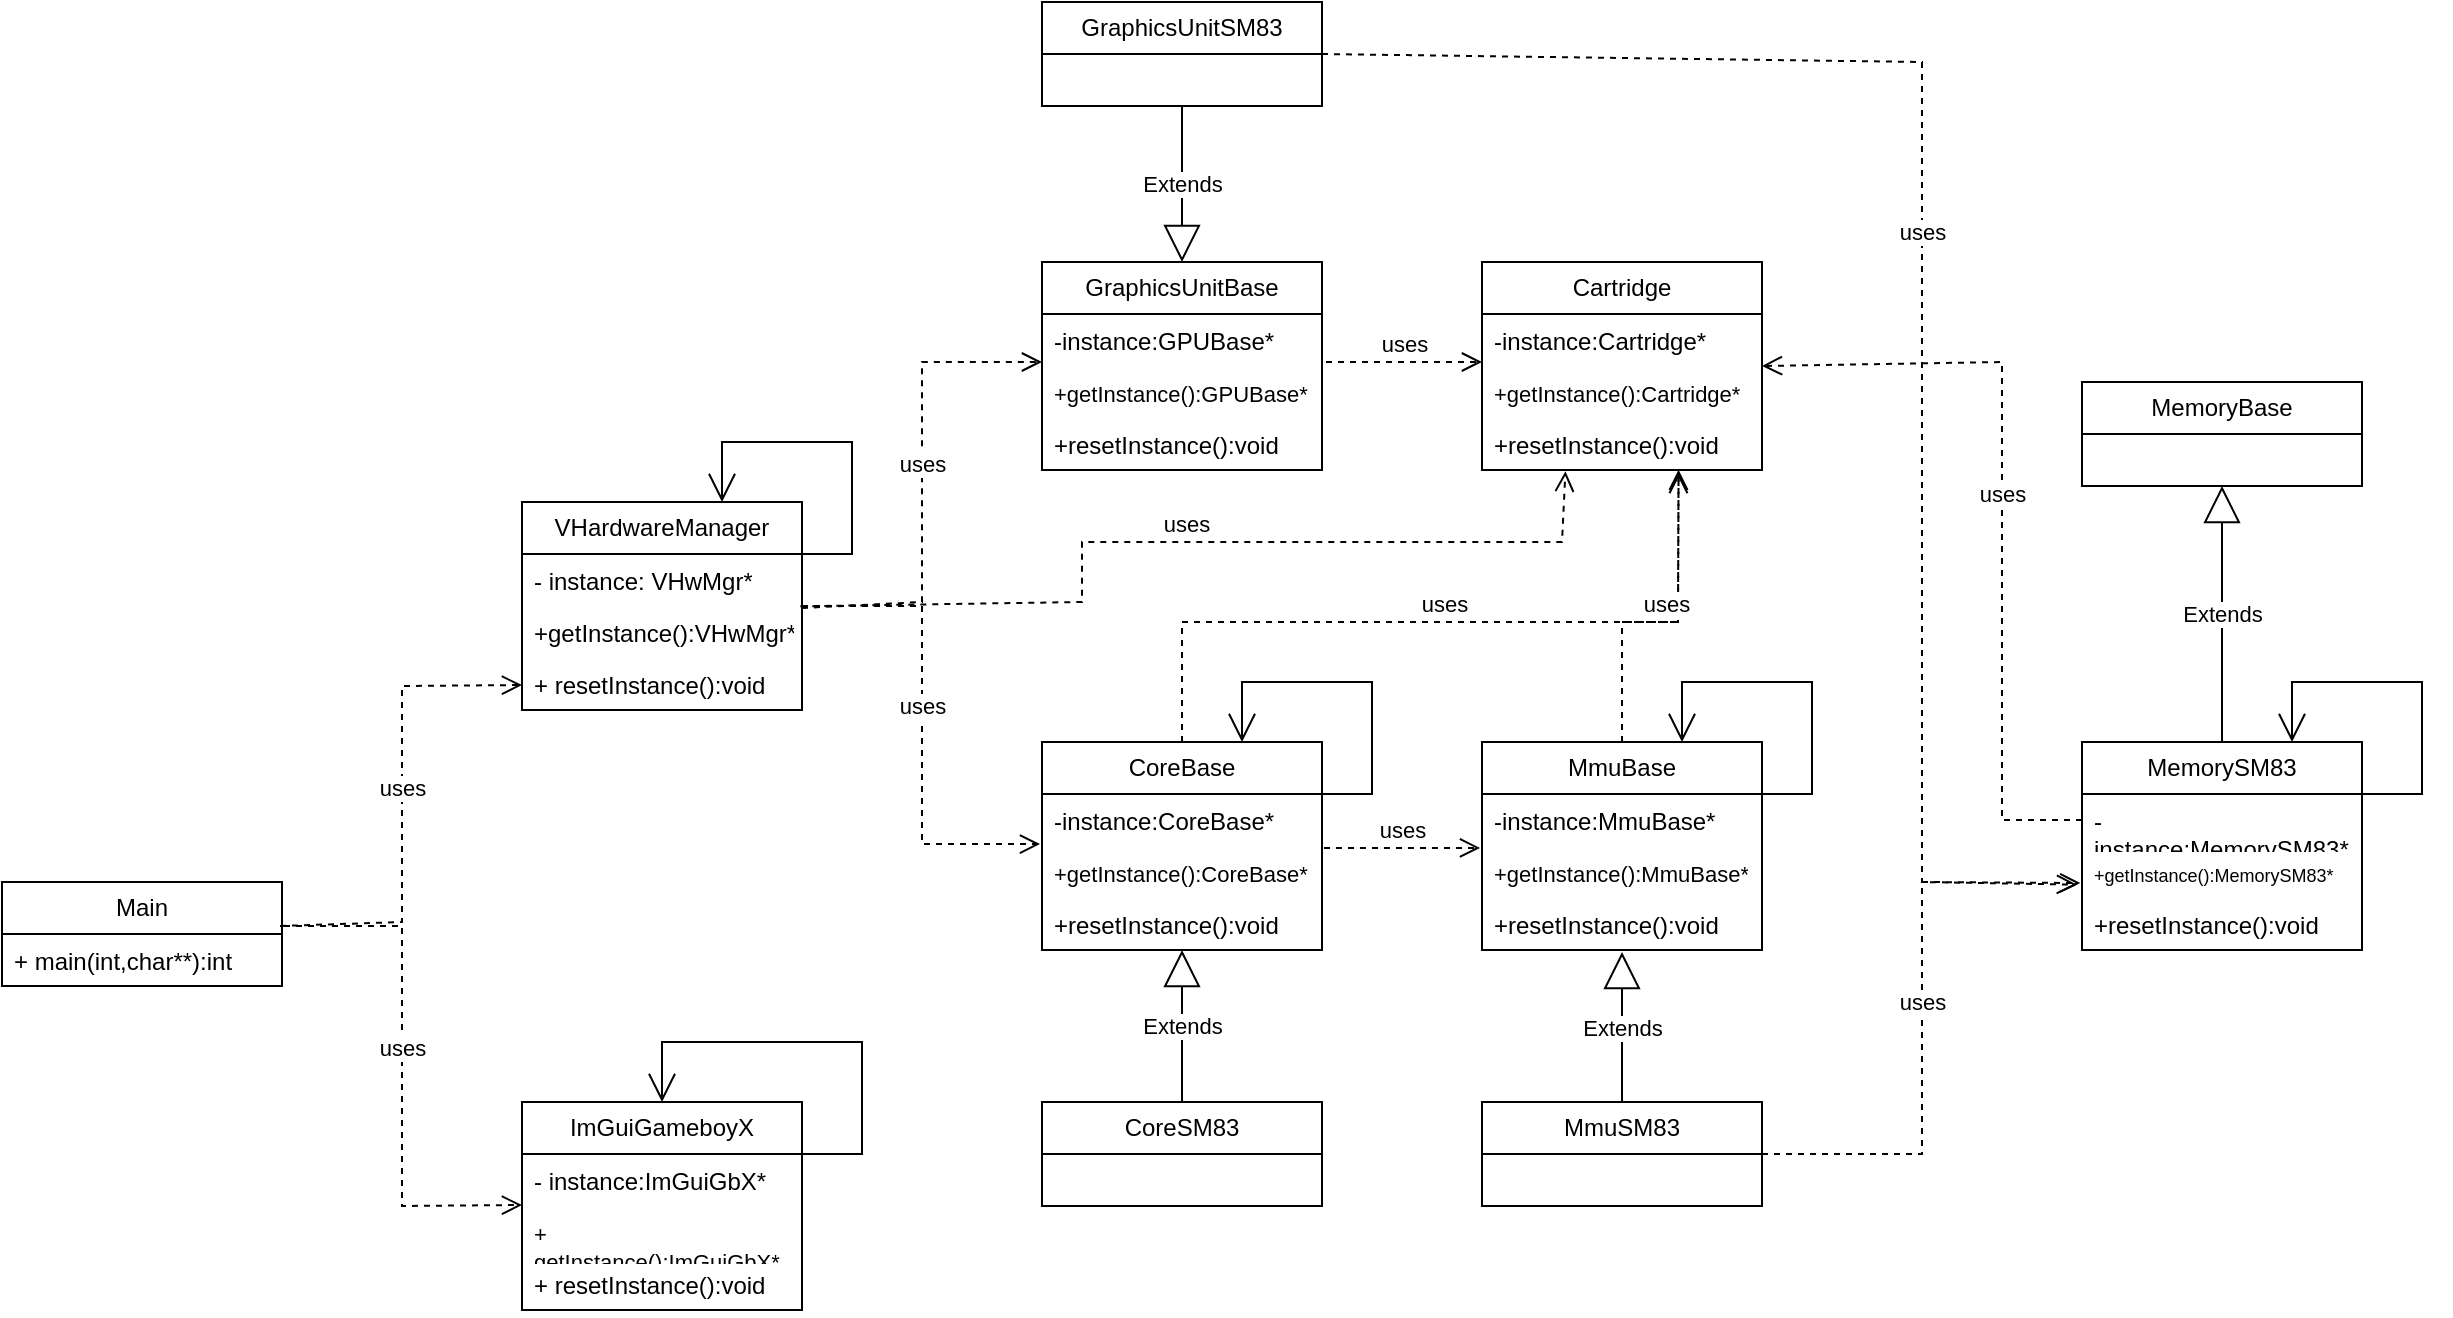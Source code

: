 <mxfile version="21.7.5" type="device">
  <diagram name="Seite-1" id="O5C7ZRozIGYaYZ6N8zB4">
    <mxGraphModel dx="2555" dy="2077" grid="1" gridSize="10" guides="1" tooltips="1" connect="1" arrows="1" fold="1" page="1" pageScale="1" pageWidth="827" pageHeight="1169" math="0" shadow="0">
      <root>
        <mxCell id="0" />
        <mxCell id="1" parent="0" />
        <mxCell id="Z76J2GLQfVLYL0Q4AV6J-1" value="VHardwareManager" style="swimlane;fontStyle=0;childLayout=stackLayout;horizontal=1;startSize=26;fillColor=none;horizontalStack=0;resizeParent=1;resizeParentMax=0;resizeLast=0;collapsible=1;marginBottom=0;whiteSpace=wrap;html=1;" parent="1" vertex="1">
          <mxGeometry x="-260" y="-860" width="140" height="104" as="geometry" />
        </mxCell>
        <mxCell id="Z76J2GLQfVLYL0Q4AV6J-2" value="- instance: VHwMgr*" style="text;strokeColor=none;fillColor=none;align=left;verticalAlign=top;spacingLeft=4;spacingRight=4;overflow=hidden;rotatable=0;points=[[0,0.5],[1,0.5]];portConstraint=eastwest;whiteSpace=wrap;html=1;" parent="Z76J2GLQfVLYL0Q4AV6J-1" vertex="1">
          <mxGeometry y="26" width="140" height="26" as="geometry" />
        </mxCell>
        <mxCell id="Z76J2GLQfVLYL0Q4AV6J-3" value="+getInstance():VHwMgr*" style="text;strokeColor=none;fillColor=none;align=left;verticalAlign=top;spacingLeft=4;spacingRight=4;overflow=hidden;rotatable=0;points=[[0,0.5],[1,0.5]];portConstraint=eastwest;whiteSpace=wrap;html=1;" parent="Z76J2GLQfVLYL0Q4AV6J-1" vertex="1">
          <mxGeometry y="52" width="140" height="26" as="geometry" />
        </mxCell>
        <mxCell id="Z76J2GLQfVLYL0Q4AV6J-4" value="+ resetInstance():void" style="text;strokeColor=none;fillColor=none;align=left;verticalAlign=top;spacingLeft=4;spacingRight=4;overflow=hidden;rotatable=0;points=[[0,0.5],[1,0.5]];portConstraint=eastwest;whiteSpace=wrap;html=1;" parent="Z76J2GLQfVLYL0Q4AV6J-1" vertex="1">
          <mxGeometry y="78" width="140" height="26" as="geometry" />
        </mxCell>
        <mxCell id="Z76J2GLQfVLYL0Q4AV6J-5" value="&lt;div&gt;CoreBase&lt;/div&gt;" style="swimlane;fontStyle=0;childLayout=stackLayout;horizontal=1;startSize=26;fillColor=none;horizontalStack=0;resizeParent=1;resizeParentMax=0;resizeLast=0;collapsible=1;marginBottom=0;whiteSpace=wrap;html=1;" parent="1" vertex="1">
          <mxGeometry y="-740" width="140" height="104" as="geometry" />
        </mxCell>
        <mxCell id="Z76J2GLQfVLYL0Q4AV6J-6" value="-instance:CoreBase*" style="text;strokeColor=none;fillColor=none;align=left;verticalAlign=top;spacingLeft=4;spacingRight=4;overflow=hidden;rotatable=0;points=[[0,0.5],[1,0.5]];portConstraint=eastwest;whiteSpace=wrap;html=1;" parent="Z76J2GLQfVLYL0Q4AV6J-5" vertex="1">
          <mxGeometry y="26" width="140" height="26" as="geometry" />
        </mxCell>
        <mxCell id="Z76J2GLQfVLYL0Q4AV6J-7" value="&lt;font style=&quot;font-size: 11px;&quot;&gt;+getInstance():CoreBase*&lt;/font&gt;" style="text;strokeColor=none;fillColor=none;align=left;verticalAlign=top;spacingLeft=4;spacingRight=4;overflow=hidden;rotatable=0;points=[[0,0.5],[1,0.5]];portConstraint=eastwest;whiteSpace=wrap;html=1;" parent="Z76J2GLQfVLYL0Q4AV6J-5" vertex="1">
          <mxGeometry y="52" width="140" height="26" as="geometry" />
        </mxCell>
        <mxCell id="Z76J2GLQfVLYL0Q4AV6J-8" value="+resetInstance():void" style="text;strokeColor=none;fillColor=none;align=left;verticalAlign=top;spacingLeft=4;spacingRight=4;overflow=hidden;rotatable=0;points=[[0,0.5],[1,0.5]];portConstraint=eastwest;whiteSpace=wrap;html=1;" parent="Z76J2GLQfVLYL0Q4AV6J-5" vertex="1">
          <mxGeometry y="78" width="140" height="26" as="geometry" />
        </mxCell>
        <mxCell id="Z76J2GLQfVLYL0Q4AV6J-9" value="MmuBase" style="swimlane;fontStyle=0;childLayout=stackLayout;horizontal=1;startSize=26;fillColor=none;horizontalStack=0;resizeParent=1;resizeParentMax=0;resizeLast=0;collapsible=1;marginBottom=0;whiteSpace=wrap;html=1;" parent="1" vertex="1">
          <mxGeometry x="220" y="-740" width="140" height="104" as="geometry" />
        </mxCell>
        <mxCell id="Z76J2GLQfVLYL0Q4AV6J-10" value="-instance:MmuBase*" style="text;strokeColor=none;fillColor=none;align=left;verticalAlign=top;spacingLeft=4;spacingRight=4;overflow=hidden;rotatable=0;points=[[0,0.5],[1,0.5]];portConstraint=eastwest;whiteSpace=wrap;html=1;" parent="Z76J2GLQfVLYL0Q4AV6J-9" vertex="1">
          <mxGeometry y="26" width="140" height="26" as="geometry" />
        </mxCell>
        <mxCell id="Z76J2GLQfVLYL0Q4AV6J-11" value="&lt;font style=&quot;font-size: 11px;&quot;&gt;+getInstance():MmuBase*&lt;/font&gt;" style="text;strokeColor=none;fillColor=none;align=left;verticalAlign=top;spacingLeft=4;spacingRight=4;overflow=hidden;rotatable=0;points=[[0,0.5],[1,0.5]];portConstraint=eastwest;whiteSpace=wrap;html=1;" parent="Z76J2GLQfVLYL0Q4AV6J-9" vertex="1">
          <mxGeometry y="52" width="140" height="26" as="geometry" />
        </mxCell>
        <mxCell id="Z76J2GLQfVLYL0Q4AV6J-12" value="+resetInstance():void" style="text;strokeColor=none;fillColor=none;align=left;verticalAlign=top;spacingLeft=4;spacingRight=4;overflow=hidden;rotatable=0;points=[[0,0.5],[1,0.5]];portConstraint=eastwest;whiteSpace=wrap;html=1;" parent="Z76J2GLQfVLYL0Q4AV6J-9" vertex="1">
          <mxGeometry y="78" width="140" height="26" as="geometry" />
        </mxCell>
        <mxCell id="Z76J2GLQfVLYL0Q4AV6J-13" value="MemoryBase" style="swimlane;fontStyle=0;childLayout=stackLayout;horizontal=1;startSize=26;fillColor=none;horizontalStack=0;resizeParent=1;resizeParentMax=0;resizeLast=0;collapsible=1;marginBottom=0;whiteSpace=wrap;html=1;" parent="1" vertex="1">
          <mxGeometry x="520" y="-920" width="140" height="52" as="geometry" />
        </mxCell>
        <mxCell id="Z76J2GLQfVLYL0Q4AV6J-17" value="CoreSM83" style="swimlane;fontStyle=0;childLayout=stackLayout;horizontal=1;startSize=26;fillColor=none;horizontalStack=0;resizeParent=1;resizeParentMax=0;resizeLast=0;collapsible=1;marginBottom=0;whiteSpace=wrap;html=1;" parent="1" vertex="1">
          <mxGeometry y="-560" width="140" height="52" as="geometry" />
        </mxCell>
        <mxCell id="Z76J2GLQfVLYL0Q4AV6J-21" value="MmuSM83" style="swimlane;fontStyle=0;childLayout=stackLayout;horizontal=1;startSize=26;fillColor=none;horizontalStack=0;resizeParent=1;resizeParentMax=0;resizeLast=0;collapsible=1;marginBottom=0;whiteSpace=wrap;html=1;" parent="1" vertex="1">
          <mxGeometry x="220" y="-560" width="140" height="52" as="geometry" />
        </mxCell>
        <mxCell id="Z76J2GLQfVLYL0Q4AV6J-25" value="MemorySM83" style="swimlane;fontStyle=0;childLayout=stackLayout;horizontal=1;startSize=26;fillColor=none;horizontalStack=0;resizeParent=1;resizeParentMax=0;resizeLast=0;collapsible=1;marginBottom=0;whiteSpace=wrap;html=1;" parent="1" vertex="1">
          <mxGeometry x="520" y="-740" width="140" height="104" as="geometry" />
        </mxCell>
        <mxCell id="Z76J2GLQfVLYL0Q4AV6J-26" value="-instance:MemorySM83*" style="text;strokeColor=none;fillColor=none;align=left;verticalAlign=top;spacingLeft=4;spacingRight=4;overflow=hidden;rotatable=0;points=[[0,0.5],[1,0.5]];portConstraint=eastwest;whiteSpace=wrap;html=1;" parent="Z76J2GLQfVLYL0Q4AV6J-25" vertex="1">
          <mxGeometry y="26" width="140" height="26" as="geometry" />
        </mxCell>
        <mxCell id="Z76J2GLQfVLYL0Q4AV6J-27" value="&lt;font style=&quot;font-size: 9px;&quot;&gt;+getInstance():MemorySM83*&lt;/font&gt;" style="text;strokeColor=none;fillColor=none;align=left;verticalAlign=top;spacingLeft=4;spacingRight=4;overflow=hidden;rotatable=0;points=[[0,0.5],[1,0.5]];portConstraint=eastwest;whiteSpace=wrap;html=1;" parent="Z76J2GLQfVLYL0Q4AV6J-25" vertex="1">
          <mxGeometry y="52" width="140" height="26" as="geometry" />
        </mxCell>
        <mxCell id="Z76J2GLQfVLYL0Q4AV6J-28" value="+resetInstance():void" style="text;strokeColor=none;fillColor=none;align=left;verticalAlign=top;spacingLeft=4;spacingRight=4;overflow=hidden;rotatable=0;points=[[0,0.5],[1,0.5]];portConstraint=eastwest;whiteSpace=wrap;html=1;" parent="Z76J2GLQfVLYL0Q4AV6J-25" vertex="1">
          <mxGeometry y="78" width="140" height="26" as="geometry" />
        </mxCell>
        <mxCell id="Z76J2GLQfVLYL0Q4AV6J-29" value="uses" style="html=1;verticalAlign=bottom;endArrow=open;dashed=1;endSize=8;curved=0;rounded=0;entryX=-0.007;entryY=-0.038;entryDx=0;entryDy=0;exitX=1;exitY=0.5;exitDx=0;exitDy=0;entryPerimeter=0;" parent="1" source="Z76J2GLQfVLYL0Q4AV6J-1" target="Z76J2GLQfVLYL0Q4AV6J-7" edge="1">
          <mxGeometry relative="1" as="geometry">
            <mxPoint x="340" y="-240" as="sourcePoint" />
            <mxPoint x="260" y="-240" as="targetPoint" />
            <Array as="points">
              <mxPoint x="-60" y="-808" />
              <mxPoint x="-60" y="-689" />
            </Array>
          </mxGeometry>
        </mxCell>
        <mxCell id="Z76J2GLQfVLYL0Q4AV6J-30" value="uses" style="html=1;verticalAlign=bottom;endArrow=open;dashed=1;endSize=8;curved=0;rounded=0;entryX=-0.006;entryY=0.712;entryDx=0;entryDy=0;exitX=1;exitY=0.5;exitDx=0;exitDy=0;entryPerimeter=0;" parent="1" source="Z76J2GLQfVLYL0Q4AV6J-21" target="Z76J2GLQfVLYL0Q4AV6J-27" edge="1">
          <mxGeometry relative="1" as="geometry">
            <mxPoint x="-70" y="-678" as="sourcePoint" />
            <mxPoint x="9" y="-679" as="targetPoint" />
            <Array as="points">
              <mxPoint x="440" y="-534" />
              <mxPoint x="440" y="-670" />
            </Array>
          </mxGeometry>
        </mxCell>
        <mxCell id="Z76J2GLQfVLYL0Q4AV6J-31" value="uses" style="html=1;verticalAlign=bottom;endArrow=open;dashed=1;endSize=8;curved=0;rounded=0;entryX=-0.007;entryY=0.038;entryDx=0;entryDy=0;exitX=1.007;exitY=0.038;exitDx=0;exitDy=0;entryPerimeter=0;exitPerimeter=0;" parent="1" source="Z76J2GLQfVLYL0Q4AV6J-7" target="Z76J2GLQfVLYL0Q4AV6J-11" edge="1">
          <mxGeometry relative="1" as="geometry">
            <mxPoint x="-60" y="-668" as="sourcePoint" />
            <mxPoint x="19" y="-669" as="targetPoint" />
          </mxGeometry>
        </mxCell>
        <mxCell id="Z76J2GLQfVLYL0Q4AV6J-32" value="Extends" style="endArrow=block;endSize=16;endFill=0;html=1;rounded=0;entryX=0.5;entryY=1;entryDx=0;entryDy=0;exitX=0.5;exitY=0;exitDx=0;exitDy=0;" parent="1" source="Z76J2GLQfVLYL0Q4AV6J-17" target="Z76J2GLQfVLYL0Q4AV6J-5" edge="1">
          <mxGeometry width="160" relative="1" as="geometry">
            <mxPoint x="210" y="-420" as="sourcePoint" />
            <mxPoint x="370" y="-420" as="targetPoint" />
          </mxGeometry>
        </mxCell>
        <mxCell id="Z76J2GLQfVLYL0Q4AV6J-33" value="Extends" style="endArrow=block;endSize=16;endFill=0;html=1;rounded=0;entryX=0.5;entryY=1;entryDx=0;entryDy=0;exitX=0.5;exitY=0;exitDx=0;exitDy=0;" parent="1" source="Z76J2GLQfVLYL0Q4AV6J-25" target="Z76J2GLQfVLYL0Q4AV6J-13" edge="1">
          <mxGeometry width="160" relative="1" as="geometry">
            <mxPoint x="160" y="-550" as="sourcePoint" />
            <mxPoint x="160" y="-626" as="targetPoint" />
          </mxGeometry>
        </mxCell>
        <mxCell id="Z76J2GLQfVLYL0Q4AV6J-34" value="Extends" style="endArrow=block;endSize=16;endFill=0;html=1;rounded=0;entryX=0.5;entryY=1.038;entryDx=0;entryDy=0;exitX=0.5;exitY=0;exitDx=0;exitDy=0;entryPerimeter=0;" parent="1" source="Z76J2GLQfVLYL0Q4AV6J-21" target="Z76J2GLQfVLYL0Q4AV6J-12" edge="1">
          <mxGeometry width="160" relative="1" as="geometry">
            <mxPoint x="90" y="-540" as="sourcePoint" />
            <mxPoint x="90" y="-616" as="targetPoint" />
          </mxGeometry>
        </mxCell>
        <mxCell id="Z76J2GLQfVLYL0Q4AV6J-36" value="" style="endArrow=open;endFill=1;endSize=12;html=1;rounded=0;exitX=1;exitY=0.25;exitDx=0;exitDy=0;entryX=0.75;entryY=0;entryDx=0;entryDy=0;" parent="1" target="Z76J2GLQfVLYL0Q4AV6J-25" edge="1">
          <mxGeometry width="160" relative="1" as="geometry">
            <mxPoint x="660" y="-714" as="sourcePoint" />
            <mxPoint x="590" y="-740" as="targetPoint" />
            <Array as="points">
              <mxPoint x="690" y="-714" />
              <mxPoint x="690" y="-770" />
              <mxPoint x="625" y="-770" />
            </Array>
          </mxGeometry>
        </mxCell>
        <mxCell id="Z76J2GLQfVLYL0Q4AV6J-38" value="&lt;div&gt;Main&lt;/div&gt;" style="swimlane;fontStyle=0;childLayout=stackLayout;horizontal=1;startSize=26;fillColor=none;horizontalStack=0;resizeParent=1;resizeParentMax=0;resizeLast=0;collapsible=1;marginBottom=0;whiteSpace=wrap;html=1;" parent="1" vertex="1">
          <mxGeometry x="-520" y="-670" width="140" height="52" as="geometry" />
        </mxCell>
        <mxCell id="Z76J2GLQfVLYL0Q4AV6J-39" value="+ main(int,char**):int" style="text;strokeColor=none;fillColor=none;align=left;verticalAlign=top;spacingLeft=4;spacingRight=4;overflow=hidden;rotatable=0;points=[[0,0.5],[1,0.5]];portConstraint=eastwest;whiteSpace=wrap;html=1;" parent="Z76J2GLQfVLYL0Q4AV6J-38" vertex="1">
          <mxGeometry y="26" width="140" height="26" as="geometry" />
        </mxCell>
        <mxCell id="Z76J2GLQfVLYL0Q4AV6J-42" value="ImGuiGameboyX" style="swimlane;fontStyle=0;childLayout=stackLayout;horizontal=1;startSize=26;fillColor=none;horizontalStack=0;resizeParent=1;resizeParentMax=0;resizeLast=0;collapsible=1;marginBottom=0;whiteSpace=wrap;html=1;" parent="1" vertex="1">
          <mxGeometry x="-260" y="-560" width="140" height="104" as="geometry" />
        </mxCell>
        <mxCell id="Z76J2GLQfVLYL0Q4AV6J-43" value="- instance:ImGuiGbX*" style="text;strokeColor=none;fillColor=none;align=left;verticalAlign=top;spacingLeft=4;spacingRight=4;overflow=hidden;rotatable=0;points=[[0,0.5],[1,0.5]];portConstraint=eastwest;whiteSpace=wrap;html=1;" parent="Z76J2GLQfVLYL0Q4AV6J-42" vertex="1">
          <mxGeometry y="26" width="140" height="26" as="geometry" />
        </mxCell>
        <mxCell id="Z76J2GLQfVLYL0Q4AV6J-44" value="&lt;font style=&quot;font-size: 11px;&quot;&gt;+ getInstance():ImGuiGbX*&lt;/font&gt;" style="text;strokeColor=none;fillColor=none;align=left;verticalAlign=top;spacingLeft=4;spacingRight=4;overflow=hidden;rotatable=0;points=[[0,0.5],[1,0.5]];portConstraint=eastwest;whiteSpace=wrap;html=1;" parent="Z76J2GLQfVLYL0Q4AV6J-42" vertex="1">
          <mxGeometry y="52" width="140" height="26" as="geometry" />
        </mxCell>
        <mxCell id="Z76J2GLQfVLYL0Q4AV6J-45" value="+ resetInstance():void" style="text;strokeColor=none;fillColor=none;align=left;verticalAlign=top;spacingLeft=4;spacingRight=4;overflow=hidden;rotatable=0;points=[[0,0.5],[1,0.5]];portConstraint=eastwest;whiteSpace=wrap;html=1;" parent="Z76J2GLQfVLYL0Q4AV6J-42" vertex="1">
          <mxGeometry y="78" width="140" height="26" as="geometry" />
        </mxCell>
        <mxCell id="Z76J2GLQfVLYL0Q4AV6J-46" value="uses" style="html=1;verticalAlign=bottom;endArrow=open;dashed=1;endSize=8;curved=0;rounded=0;entryX=-0.007;entryY=-0.038;entryDx=0;entryDy=0;exitX=1.007;exitY=0;exitDx=0;exitDy=0;entryPerimeter=0;exitPerimeter=0;" parent="1" edge="1">
          <mxGeometry relative="1" as="geometry">
            <mxPoint x="-379.02" y="-648" as="sourcePoint" />
            <mxPoint x="-260" y="-508.5" as="targetPoint" />
            <Array as="points">
              <mxPoint x="-320" y="-648" />
              <mxPoint x="-320" y="-508" />
            </Array>
          </mxGeometry>
        </mxCell>
        <mxCell id="Z76J2GLQfVLYL0Q4AV6J-48" value="uses" style="html=1;verticalAlign=bottom;endArrow=open;dashed=1;endSize=8;curved=0;rounded=0;entryX=-0.007;entryY=-0.038;entryDx=0;entryDy=0;exitX=0.993;exitY=-0.154;exitDx=0;exitDy=0;entryPerimeter=0;exitPerimeter=0;" parent="1" source="Z76J2GLQfVLYL0Q4AV6J-39" edge="1">
          <mxGeometry relative="1" as="geometry">
            <mxPoint x="-339" y="-767.5" as="sourcePoint" />
            <mxPoint x="-260" y="-768.5" as="targetPoint" />
            <Array as="points">
              <mxPoint x="-320" y="-650" />
              <mxPoint x="-320" y="-768" />
            </Array>
          </mxGeometry>
        </mxCell>
        <mxCell id="Z76J2GLQfVLYL0Q4AV6J-50" value="" style="endArrow=open;endFill=1;endSize=12;html=1;rounded=0;exitX=1;exitY=0.25;exitDx=0;exitDy=0;entryX=0.5;entryY=0;entryDx=0;entryDy=0;" parent="1" edge="1">
          <mxGeometry width="160" relative="1" as="geometry">
            <mxPoint x="-120" y="-534" as="sourcePoint" />
            <mxPoint x="-190" y="-560" as="targetPoint" />
            <Array as="points">
              <mxPoint x="-90" y="-534" />
              <mxPoint x="-90" y="-590" />
              <mxPoint x="-190" y="-590" />
            </Array>
          </mxGeometry>
        </mxCell>
        <mxCell id="LDgNfu9ykeFBkMiAdSky-1" value="Cartridge" style="swimlane;fontStyle=0;childLayout=stackLayout;horizontal=1;startSize=26;fillColor=none;horizontalStack=0;resizeParent=1;resizeParentMax=0;resizeLast=0;collapsible=1;marginBottom=0;whiteSpace=wrap;html=1;" vertex="1" parent="1">
          <mxGeometry x="220" y="-980" width="140" height="104" as="geometry" />
        </mxCell>
        <mxCell id="LDgNfu9ykeFBkMiAdSky-2" value="-instance:Cartridge*" style="text;strokeColor=none;fillColor=none;align=left;verticalAlign=top;spacingLeft=4;spacingRight=4;overflow=hidden;rotatable=0;points=[[0,0.5],[1,0.5]];portConstraint=eastwest;whiteSpace=wrap;html=1;" vertex="1" parent="LDgNfu9ykeFBkMiAdSky-1">
          <mxGeometry y="26" width="140" height="26" as="geometry" />
        </mxCell>
        <mxCell id="LDgNfu9ykeFBkMiAdSky-3" value="&lt;font style=&quot;font-size: 11px;&quot;&gt;+getInstance():Cartridge*&lt;/font&gt;" style="text;strokeColor=none;fillColor=none;align=left;verticalAlign=top;spacingLeft=4;spacingRight=4;overflow=hidden;rotatable=0;points=[[0,0.5],[1,0.5]];portConstraint=eastwest;whiteSpace=wrap;html=1;" vertex="1" parent="LDgNfu9ykeFBkMiAdSky-1">
          <mxGeometry y="52" width="140" height="26" as="geometry" />
        </mxCell>
        <mxCell id="LDgNfu9ykeFBkMiAdSky-4" value="+resetInstance():void" style="text;strokeColor=none;fillColor=none;align=left;verticalAlign=top;spacingLeft=4;spacingRight=4;overflow=hidden;rotatable=0;points=[[0,0.5],[1,0.5]];portConstraint=eastwest;whiteSpace=wrap;html=1;" vertex="1" parent="LDgNfu9ykeFBkMiAdSky-1">
          <mxGeometry y="78" width="140" height="26" as="geometry" />
        </mxCell>
        <mxCell id="LDgNfu9ykeFBkMiAdSky-6" value="" style="endArrow=open;endFill=1;endSize=12;html=1;rounded=0;exitX=1;exitY=0.25;exitDx=0;exitDy=0;entryX=0.75;entryY=0;entryDx=0;entryDy=0;" edge="1" parent="1">
          <mxGeometry width="160" relative="1" as="geometry">
            <mxPoint x="355" y="-714" as="sourcePoint" />
            <mxPoint x="320" y="-740" as="targetPoint" />
            <Array as="points">
              <mxPoint x="385" y="-714" />
              <mxPoint x="385" y="-770" />
              <mxPoint x="320" y="-770" />
            </Array>
          </mxGeometry>
        </mxCell>
        <mxCell id="LDgNfu9ykeFBkMiAdSky-7" value="" style="endArrow=open;endFill=1;endSize=12;html=1;rounded=0;exitX=1;exitY=0.25;exitDx=0;exitDy=0;entryX=0.75;entryY=0;entryDx=0;entryDy=0;" edge="1" parent="1">
          <mxGeometry width="160" relative="1" as="geometry">
            <mxPoint x="135" y="-714" as="sourcePoint" />
            <mxPoint x="100" y="-740" as="targetPoint" />
            <Array as="points">
              <mxPoint x="165" y="-714" />
              <mxPoint x="165" y="-770" />
              <mxPoint x="100" y="-770" />
            </Array>
          </mxGeometry>
        </mxCell>
        <mxCell id="LDgNfu9ykeFBkMiAdSky-8" value="" style="endArrow=open;endFill=1;endSize=12;html=1;rounded=0;exitX=1;exitY=0.25;exitDx=0;exitDy=0;entryX=0.75;entryY=0;entryDx=0;entryDy=0;" edge="1" parent="1">
          <mxGeometry width="160" relative="1" as="geometry">
            <mxPoint x="-125" y="-834" as="sourcePoint" />
            <mxPoint x="-160" y="-860" as="targetPoint" />
            <Array as="points">
              <mxPoint x="-95" y="-834" />
              <mxPoint x="-95" y="-890" />
              <mxPoint x="-160" y="-890" />
            </Array>
          </mxGeometry>
        </mxCell>
        <mxCell id="LDgNfu9ykeFBkMiAdSky-11" value="uses" style="html=1;verticalAlign=bottom;endArrow=open;dashed=1;endSize=8;curved=0;rounded=0;exitX=0.5;exitY=0;exitDx=0;exitDy=0;entryX=0.702;entryY=1.058;entryDx=0;entryDy=0;entryPerimeter=0;" edge="1" parent="1" source="Z76J2GLQfVLYL0Q4AV6J-5" target="LDgNfu9ykeFBkMiAdSky-4">
          <mxGeometry relative="1" as="geometry">
            <mxPoint x="180" y="-830" as="sourcePoint" />
            <mxPoint x="290" y="-870" as="targetPoint" />
            <Array as="points">
              <mxPoint x="70" y="-800" />
              <mxPoint x="318" y="-800" />
            </Array>
          </mxGeometry>
        </mxCell>
        <mxCell id="LDgNfu9ykeFBkMiAdSky-12" value="uses" style="html=1;verticalAlign=bottom;endArrow=open;dashed=1;endSize=8;curved=0;rounded=0;exitX=0.5;exitY=0;exitDx=0;exitDy=0;entryX=0.702;entryY=0.994;entryDx=0;entryDy=0;entryPerimeter=0;" edge="1" parent="1" source="Z76J2GLQfVLYL0Q4AV6J-9" target="LDgNfu9ykeFBkMiAdSky-4">
          <mxGeometry relative="1" as="geometry">
            <mxPoint x="580" y="-870" as="sourcePoint" />
            <mxPoint x="290" y="-840" as="targetPoint" />
            <Array as="points">
              <mxPoint x="290" y="-800" />
              <mxPoint x="318" y="-800" />
            </Array>
          </mxGeometry>
        </mxCell>
        <mxCell id="LDgNfu9ykeFBkMiAdSky-15" value="GraphicsUnitBase" style="swimlane;fontStyle=0;childLayout=stackLayout;horizontal=1;startSize=26;fillColor=none;horizontalStack=0;resizeParent=1;resizeParentMax=0;resizeLast=0;collapsible=1;marginBottom=0;whiteSpace=wrap;html=1;" vertex="1" parent="1">
          <mxGeometry y="-980" width="140" height="104" as="geometry" />
        </mxCell>
        <mxCell id="LDgNfu9ykeFBkMiAdSky-16" value="-instance:GPUBase*" style="text;strokeColor=none;fillColor=none;align=left;verticalAlign=top;spacingLeft=4;spacingRight=4;overflow=hidden;rotatable=0;points=[[0,0.5],[1,0.5]];portConstraint=eastwest;whiteSpace=wrap;html=1;" vertex="1" parent="LDgNfu9ykeFBkMiAdSky-15">
          <mxGeometry y="26" width="140" height="26" as="geometry" />
        </mxCell>
        <mxCell id="LDgNfu9ykeFBkMiAdSky-17" value="&lt;font style=&quot;font-size: 11px;&quot;&gt;+getInstance():GPUBase*&lt;/font&gt;" style="text;strokeColor=none;fillColor=none;align=left;verticalAlign=top;spacingLeft=4;spacingRight=4;overflow=hidden;rotatable=0;points=[[0,0.5],[1,0.5]];portConstraint=eastwest;whiteSpace=wrap;html=1;" vertex="1" parent="LDgNfu9ykeFBkMiAdSky-15">
          <mxGeometry y="52" width="140" height="26" as="geometry" />
        </mxCell>
        <mxCell id="LDgNfu9ykeFBkMiAdSky-18" value="+resetInstance():void" style="text;strokeColor=none;fillColor=none;align=left;verticalAlign=top;spacingLeft=4;spacingRight=4;overflow=hidden;rotatable=0;points=[[0,0.5],[1,0.5]];portConstraint=eastwest;whiteSpace=wrap;html=1;" vertex="1" parent="LDgNfu9ykeFBkMiAdSky-15">
          <mxGeometry y="78" width="140" height="26" as="geometry" />
        </mxCell>
        <mxCell id="LDgNfu9ykeFBkMiAdSky-19" value="uses" style="html=1;verticalAlign=bottom;endArrow=open;dashed=1;endSize=8;curved=0;rounded=0;entryX=0;entryY=-0.077;entryDx=0;entryDy=0;exitX=1;exitY=0.038;exitDx=0;exitDy=0;entryPerimeter=0;exitPerimeter=0;" edge="1" parent="1" source="Z76J2GLQfVLYL0Q4AV6J-3" target="LDgNfu9ykeFBkMiAdSky-17">
          <mxGeometry relative="1" as="geometry">
            <mxPoint x="-110" y="-798" as="sourcePoint" />
            <mxPoint x="9" y="-679" as="targetPoint" />
            <Array as="points">
              <mxPoint x="-60" y="-810" />
              <mxPoint x="-60" y="-930" />
            </Array>
          </mxGeometry>
        </mxCell>
        <mxCell id="LDgNfu9ykeFBkMiAdSky-20" value="uses" style="html=1;verticalAlign=bottom;endArrow=open;dashed=1;endSize=8;curved=0;rounded=0;entryX=-0.007;entryY=0.038;entryDx=0;entryDy=0;exitX=1.007;exitY=0.038;exitDx=0;exitDy=0;entryPerimeter=0;exitPerimeter=0;" edge="1" parent="1">
          <mxGeometry relative="1" as="geometry">
            <mxPoint x="142" y="-930" as="sourcePoint" />
            <mxPoint x="220" y="-930" as="targetPoint" />
          </mxGeometry>
        </mxCell>
        <mxCell id="LDgNfu9ykeFBkMiAdSky-21" value="uses" style="html=1;verticalAlign=bottom;endArrow=open;dashed=1;endSize=8;curved=0;rounded=0;exitX=0.994;exitY=0.006;exitDx=0;exitDy=0;exitPerimeter=0;entryX=0.298;entryY=1.026;entryDx=0;entryDy=0;entryPerimeter=0;" edge="1" parent="1" source="Z76J2GLQfVLYL0Q4AV6J-3" target="LDgNfu9ykeFBkMiAdSky-4">
          <mxGeometry relative="1" as="geometry">
            <mxPoint x="80" y="-730" as="sourcePoint" />
            <mxPoint x="290" y="-870" as="targetPoint" />
            <Array as="points">
              <mxPoint x="20" y="-810" />
              <mxPoint x="20" y="-840" />
              <mxPoint x="260" y="-840" />
            </Array>
          </mxGeometry>
        </mxCell>
        <mxCell id="LDgNfu9ykeFBkMiAdSky-22" value="GraphicsUnitSM83" style="swimlane;fontStyle=0;childLayout=stackLayout;horizontal=1;startSize=26;fillColor=none;horizontalStack=0;resizeParent=1;resizeParentMax=0;resizeLast=0;collapsible=1;marginBottom=0;whiteSpace=wrap;html=1;" vertex="1" parent="1">
          <mxGeometry y="-1110" width="140" height="52" as="geometry" />
        </mxCell>
        <mxCell id="LDgNfu9ykeFBkMiAdSky-23" value="Extends" style="endArrow=block;endSize=16;endFill=0;html=1;rounded=0;entryX=0.5;entryY=0;entryDx=0;entryDy=0;exitX=0.5;exitY=1;exitDx=0;exitDy=0;" edge="1" parent="1" source="LDgNfu9ykeFBkMiAdSky-22" target="LDgNfu9ykeFBkMiAdSky-15">
          <mxGeometry width="160" relative="1" as="geometry">
            <mxPoint x="-60" y="-974" as="sourcePoint" />
            <mxPoint x="-60" y="-1050" as="targetPoint" />
          </mxGeometry>
        </mxCell>
        <mxCell id="LDgNfu9ykeFBkMiAdSky-24" value="uses" style="html=1;verticalAlign=bottom;endArrow=open;dashed=1;endSize=8;curved=0;rounded=0;entryX=-0.018;entryY=0.744;entryDx=0;entryDy=0;exitX=1;exitY=0.5;exitDx=0;exitDy=0;entryPerimeter=0;" edge="1" parent="1" source="LDgNfu9ykeFBkMiAdSky-22" target="Z76J2GLQfVLYL0Q4AV6J-27">
          <mxGeometry relative="1" as="geometry">
            <mxPoint x="370" y="-524" as="sourcePoint" />
            <mxPoint x="530" y="-682" as="targetPoint" />
            <Array as="points">
              <mxPoint x="440" y="-1080" />
              <mxPoint x="440" y="-670" />
            </Array>
          </mxGeometry>
        </mxCell>
        <mxCell id="LDgNfu9ykeFBkMiAdSky-25" value="uses" style="html=1;verticalAlign=bottom;endArrow=open;dashed=1;endSize=8;curved=0;rounded=0;exitX=0;exitY=0.5;exitDx=0;exitDy=0;entryX=1;entryY=0.5;entryDx=0;entryDy=0;" edge="1" parent="1" source="Z76J2GLQfVLYL0Q4AV6J-26" target="LDgNfu9ykeFBkMiAdSky-1">
          <mxGeometry relative="1" as="geometry">
            <mxPoint x="470" y="-770" as="sourcePoint" />
            <mxPoint x="480" y="-950" as="targetPoint" />
            <Array as="points">
              <mxPoint x="480" y="-701" />
              <mxPoint x="480" y="-930" />
            </Array>
          </mxGeometry>
        </mxCell>
      </root>
    </mxGraphModel>
  </diagram>
</mxfile>
